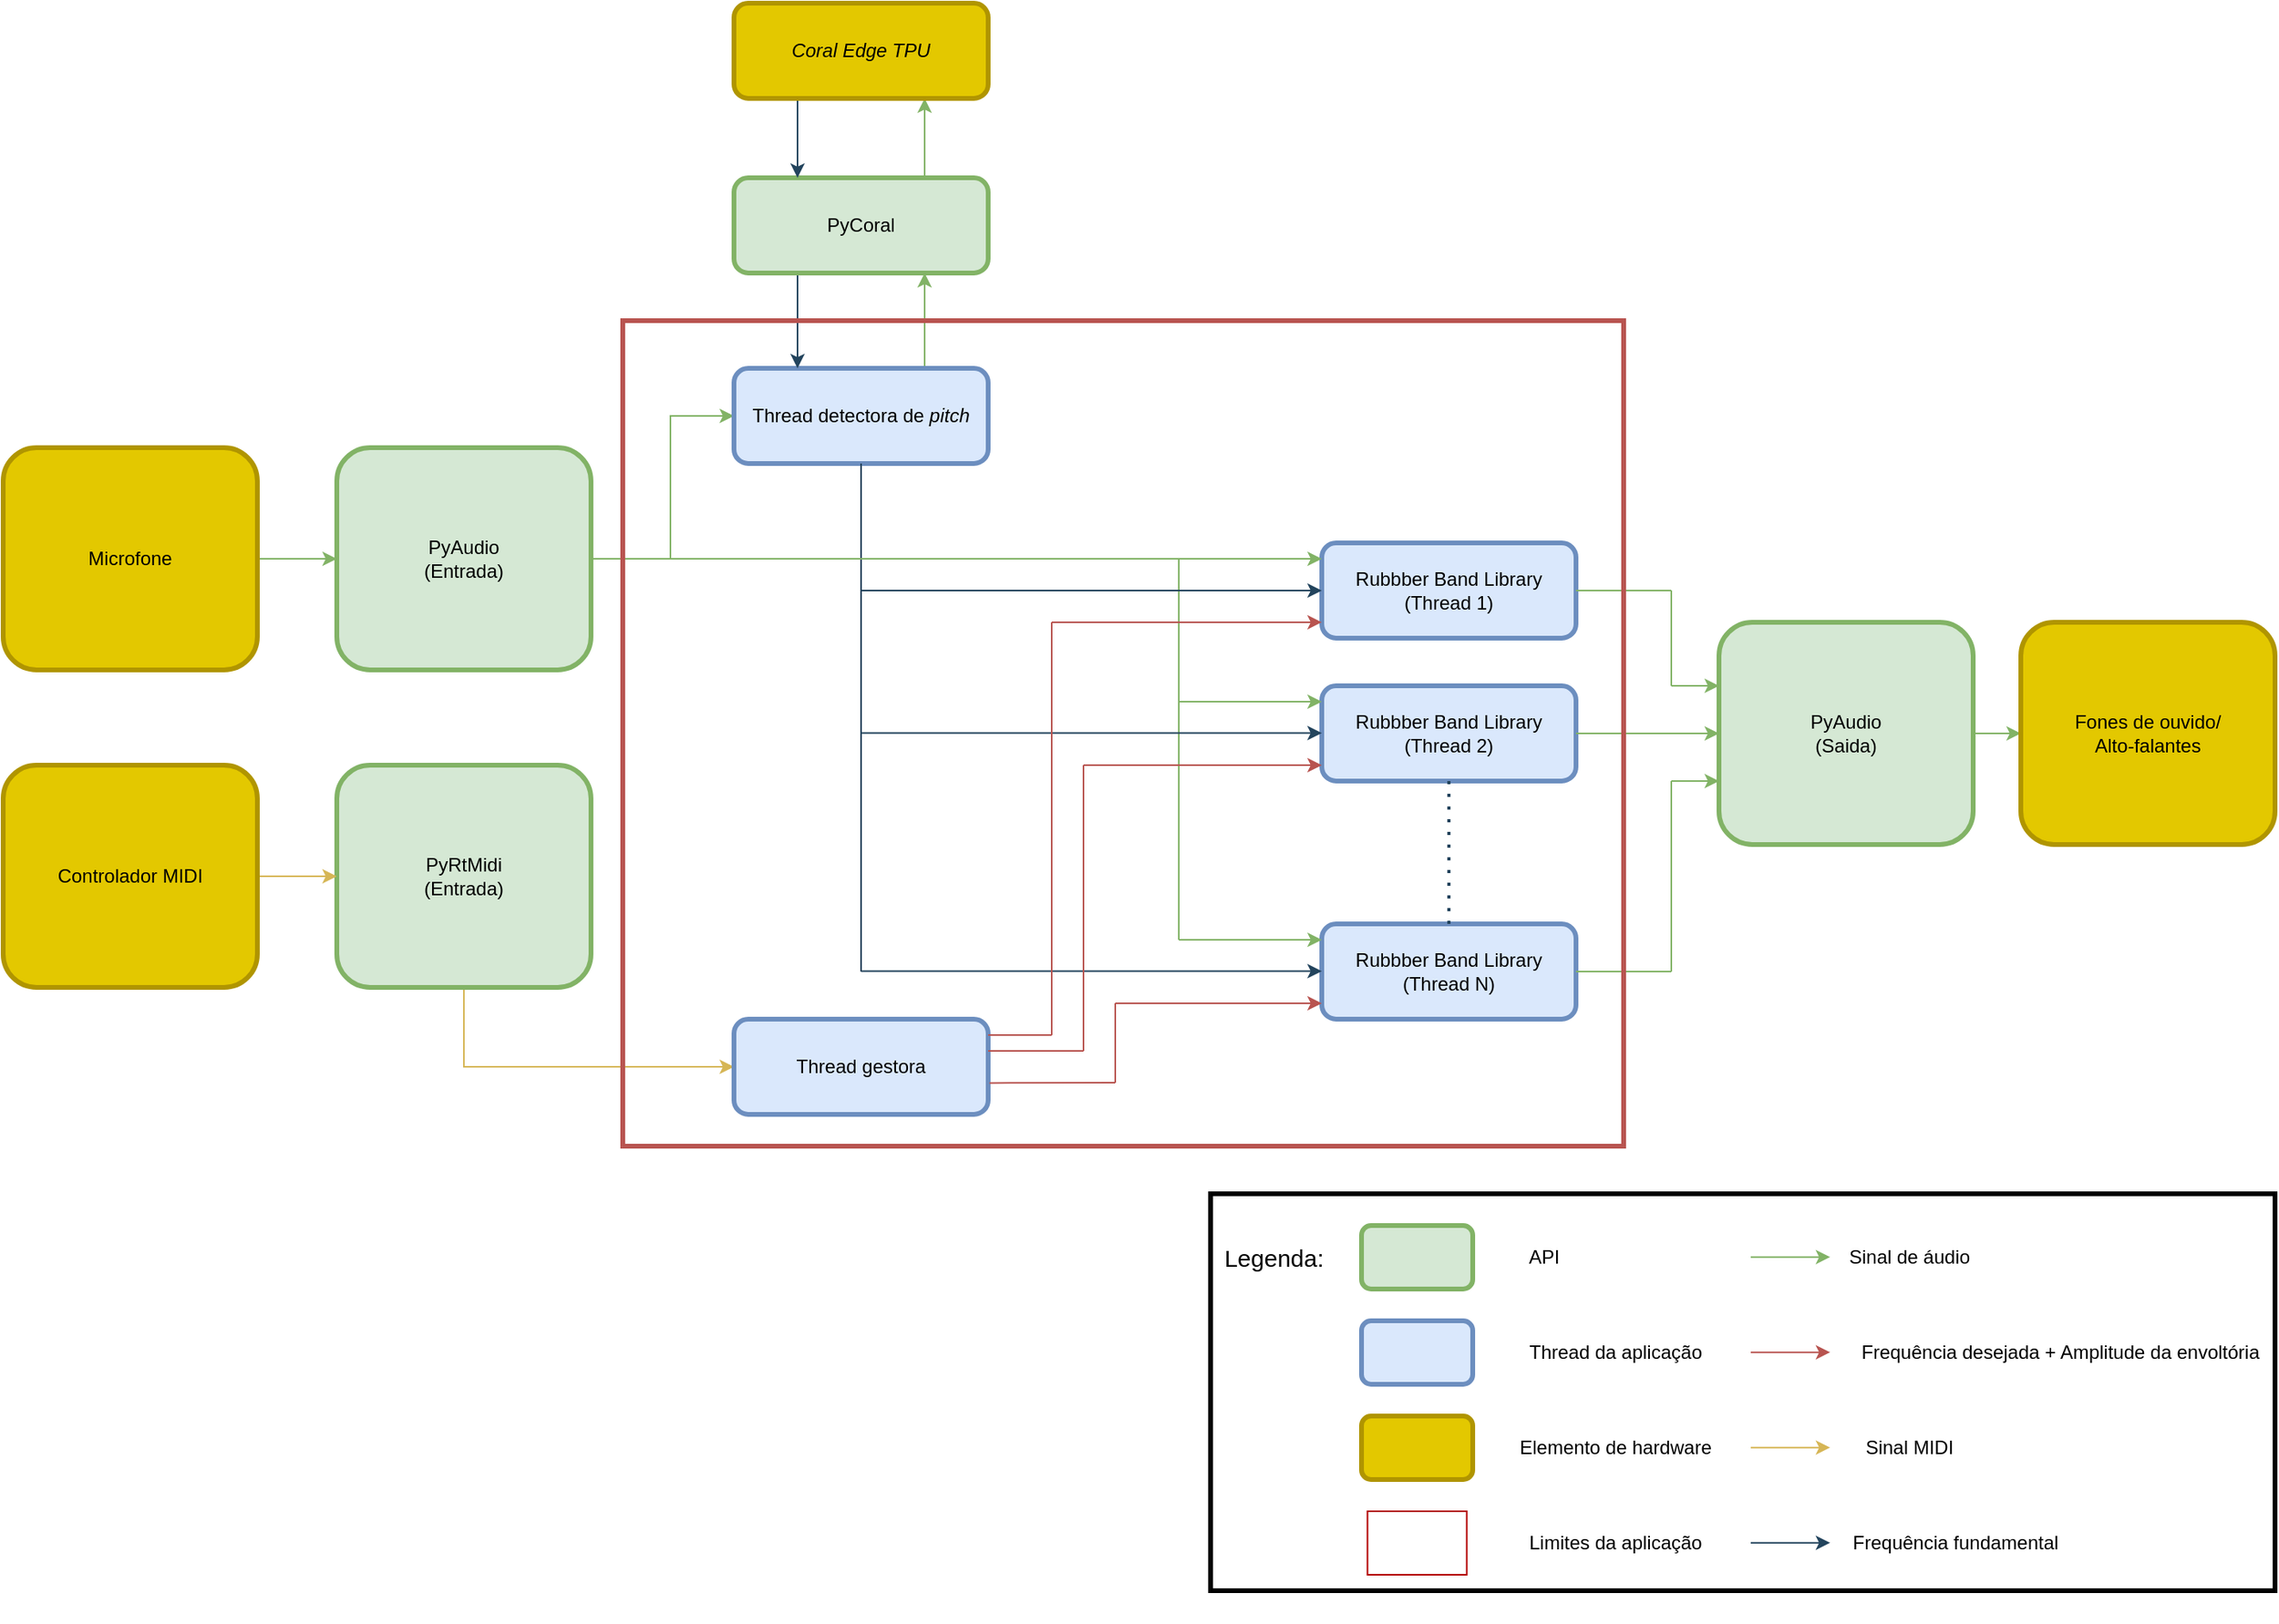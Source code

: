 <mxfile version="24.8.3">
  <diagram name="Página-1" id="xaCt6IvVhIgm9YUj7q6O">
    <mxGraphModel dx="2049" dy="2263" grid="1" gridSize="10" guides="1" tooltips="1" connect="1" arrows="1" fold="1" page="1" pageScale="1" pageWidth="827" pageHeight="1169" math="0" shadow="0">
      <root>
        <mxCell id="0" />
        <mxCell id="1" parent="0" />
        <mxCell id="W2NUbVuyAO9JIl5IL9B4-53" style="edgeStyle=orthogonalEdgeStyle;rounded=0;orthogonalLoop=1;jettySize=auto;html=1;entryX=0;entryY=0.5;entryDx=0;entryDy=0;strokeColor=#82b366;fillColor=#d5e8d4;" edge="1" parent="1" source="W2NUbVuyAO9JIl5IL9B4-1" target="W2NUbVuyAO9JIl5IL9B4-26">
          <mxGeometry relative="1" as="geometry">
            <Array as="points">
              <mxPoint x="580" y="80" />
              <mxPoint x="580" y="-10" />
            </Array>
          </mxGeometry>
        </mxCell>
        <mxCell id="W2NUbVuyAO9JIl5IL9B4-1" value="&lt;div&gt;&lt;font color=&quot;#000000&quot;&gt;PyAudio&lt;br&gt;&lt;/font&gt;&lt;/div&gt;&lt;div&gt;&lt;font color=&quot;#000000&quot;&gt;(Entrada)&lt;br&gt;&lt;/font&gt;&lt;/div&gt;" style="rounded=1;whiteSpace=wrap;html=1;strokeColor=#82b366;fillColor=#d5e8d4;strokeWidth=3;" vertex="1" parent="1">
          <mxGeometry x="370" y="10" width="160" height="140" as="geometry" />
        </mxCell>
        <mxCell id="W2NUbVuyAO9JIl5IL9B4-3" value="&lt;div&gt;&lt;font color=&quot;#000000&quot;&gt;Rubbber Band Library&lt;/font&gt;&lt;/div&gt;&lt;div&gt;&lt;font color=&quot;#000000&quot;&gt;(Thread 1)&lt;br&gt;&lt;/font&gt;&lt;/div&gt;" style="rounded=1;whiteSpace=wrap;html=1;strokeColor=#6c8ebf;fillColor=#dae8fc;strokeWidth=3;" vertex="1" parent="1">
          <mxGeometry x="990" y="70" width="160" height="60" as="geometry" />
        </mxCell>
        <mxCell id="W2NUbVuyAO9JIl5IL9B4-4" value="&lt;div&gt;&lt;font color=&quot;#000000&quot;&gt;Rubbber Band Library&lt;/font&gt;&lt;/div&gt;&lt;div&gt;&lt;font color=&quot;#000000&quot;&gt;(Thread 2)&lt;br&gt;&lt;/font&gt;&lt;/div&gt;" style="rounded=1;whiteSpace=wrap;html=1;strokeColor=#6c8ebf;fillColor=#dae8fc;strokeWidth=3;" vertex="1" parent="1">
          <mxGeometry x="990" y="160" width="160" height="60" as="geometry" />
        </mxCell>
        <mxCell id="W2NUbVuyAO9JIl5IL9B4-5" value="&lt;div&gt;&lt;font color=&quot;#000000&quot;&gt;Rubbber Band Library&lt;/font&gt;&lt;/div&gt;&lt;div&gt;&lt;font color=&quot;#000000&quot;&gt;(Thread N)&lt;br&gt;&lt;/font&gt;&lt;/div&gt;" style="rounded=1;whiteSpace=wrap;html=1;strokeColor=#6c8ebf;fillColor=#dae8fc;strokeWidth=3;" vertex="1" parent="1">
          <mxGeometry x="990" y="310" width="160" height="60" as="geometry" />
        </mxCell>
        <mxCell id="W2NUbVuyAO9JIl5IL9B4-6" value="" style="endArrow=none;dashed=1;html=1;dashPattern=1 3;strokeWidth=2;rounded=0;strokeColor=#23445D;entryX=0.5;entryY=1;entryDx=0;entryDy=0;exitX=0.5;exitY=0;exitDx=0;exitDy=0;" edge="1" parent="1" source="W2NUbVuyAO9JIl5IL9B4-5" target="W2NUbVuyAO9JIl5IL9B4-4">
          <mxGeometry width="50" height="50" relative="1" as="geometry">
            <mxPoint x="750" y="240" as="sourcePoint" />
            <mxPoint x="800" y="190" as="targetPoint" />
          </mxGeometry>
        </mxCell>
        <mxCell id="W2NUbVuyAO9JIl5IL9B4-8" value="" style="endArrow=classic;html=1;rounded=0;strokeColor=#82b366;entryX=0;entryY=0.5;entryDx=0;entryDy=0;fillColor=#d5e8d4;" edge="1" parent="1">
          <mxGeometry width="50" height="50" relative="1" as="geometry">
            <mxPoint x="900" y="170" as="sourcePoint" />
            <mxPoint x="990" y="170" as="targetPoint" />
          </mxGeometry>
        </mxCell>
        <mxCell id="W2NUbVuyAO9JIl5IL9B4-9" value="" style="endArrow=classic;html=1;rounded=0;strokeColor=#82b366;entryX=0;entryY=0.5;entryDx=0;entryDy=0;fillColor=#d5e8d4;" edge="1" parent="1">
          <mxGeometry width="50" height="50" relative="1" as="geometry">
            <mxPoint x="900" y="320" as="sourcePoint" />
            <mxPoint x="990" y="320" as="targetPoint" />
          </mxGeometry>
        </mxCell>
        <mxCell id="W2NUbVuyAO9JIl5IL9B4-10" value="" style="endArrow=none;html=1;rounded=0;strokeColor=#82b366;fillColor=#d5e8d4;" edge="1" parent="1">
          <mxGeometry width="50" height="50" relative="1" as="geometry">
            <mxPoint x="900" y="320" as="sourcePoint" />
            <mxPoint x="900" y="190" as="targetPoint" />
          </mxGeometry>
        </mxCell>
        <mxCell id="W2NUbVuyAO9JIl5IL9B4-11" value="" style="endArrow=classic;html=1;rounded=0;strokeColor=#82b366;entryX=0;entryY=0.5;entryDx=0;entryDy=0;fillColor=#d5e8d4;" edge="1" parent="1">
          <mxGeometry width="50" height="50" relative="1" as="geometry">
            <mxPoint x="900" y="80" as="sourcePoint" />
            <mxPoint x="990" y="80" as="targetPoint" />
          </mxGeometry>
        </mxCell>
        <mxCell id="W2NUbVuyAO9JIl5IL9B4-12" value="" style="endArrow=none;html=1;rounded=0;strokeColor=#82b366;fillColor=#d5e8d4;" edge="1" parent="1">
          <mxGeometry width="50" height="50" relative="1" as="geometry">
            <mxPoint x="900" y="190" as="sourcePoint" />
            <mxPoint x="900" y="80" as="targetPoint" />
          </mxGeometry>
        </mxCell>
        <mxCell id="W2NUbVuyAO9JIl5IL9B4-34" style="edgeStyle=orthogonalEdgeStyle;rounded=0;orthogonalLoop=1;jettySize=auto;html=1;entryX=0;entryY=0.5;entryDx=0;entryDy=0;strokeColor=#d6b656;fillColor=#fff2cc;" edge="1" parent="1" source="W2NUbVuyAO9JIl5IL9B4-13" target="W2NUbVuyAO9JIl5IL9B4-33">
          <mxGeometry relative="1" as="geometry">
            <Array as="points">
              <mxPoint x="450" y="400" />
            </Array>
          </mxGeometry>
        </mxCell>
        <mxCell id="W2NUbVuyAO9JIl5IL9B4-13" value="&lt;div&gt;&lt;font color=&quot;#000000&quot;&gt;PyRtMidi&lt;br&gt;&lt;/font&gt;&lt;/div&gt;&lt;div&gt;&lt;font color=&quot;#000000&quot;&gt;(Entrada)&lt;br&gt;&lt;/font&gt;&lt;/div&gt;" style="rounded=1;whiteSpace=wrap;html=1;strokeColor=#82b366;fillColor=#d5e8d4;strokeWidth=3;" vertex="1" parent="1">
          <mxGeometry x="370" y="210" width="160" height="140" as="geometry" />
        </mxCell>
        <mxCell id="W2NUbVuyAO9JIl5IL9B4-68" style="edgeStyle=orthogonalEdgeStyle;rounded=0;orthogonalLoop=1;jettySize=auto;html=1;entryX=0;entryY=0.5;entryDx=0;entryDy=0;strokeColor=#82b366;fillColor=#d5e8d4;" edge="1" parent="1" source="W2NUbVuyAO9JIl5IL9B4-14" target="W2NUbVuyAO9JIl5IL9B4-67">
          <mxGeometry relative="1" as="geometry" />
        </mxCell>
        <mxCell id="W2NUbVuyAO9JIl5IL9B4-14" value="&lt;div&gt;&lt;font color=&quot;#000000&quot;&gt;PyAudio&lt;br&gt;&lt;/font&gt;&lt;/div&gt;&lt;div&gt;&lt;font color=&quot;#000000&quot;&gt;(Saida)&lt;br&gt;&lt;/font&gt;&lt;/div&gt;" style="rounded=1;whiteSpace=wrap;html=1;strokeColor=#82b366;fillColor=#d5e8d4;strokeWidth=3;" vertex="1" parent="1">
          <mxGeometry x="1240" y="120" width="160" height="140" as="geometry" />
        </mxCell>
        <mxCell id="W2NUbVuyAO9JIl5IL9B4-15" value="" style="endArrow=classic;html=1;rounded=0;strokeColor=#82b366;entryX=0;entryY=0.5;entryDx=0;entryDy=0;exitX=1;exitY=0.5;exitDx=0;exitDy=0;fillColor=#d5e8d4;" edge="1" parent="1" source="W2NUbVuyAO9JIl5IL9B4-4" target="W2NUbVuyAO9JIl5IL9B4-14">
          <mxGeometry width="50" height="50" relative="1" as="geometry">
            <mxPoint x="1000" y="200" as="sourcePoint" />
            <mxPoint x="1050" y="150" as="targetPoint" />
          </mxGeometry>
        </mxCell>
        <mxCell id="W2NUbVuyAO9JIl5IL9B4-16" value="" style="endArrow=none;html=1;rounded=0;strokeColor=#82b366;entryX=1;entryY=0.5;entryDx=0;entryDy=0;fillColor=#d5e8d4;" edge="1" parent="1" target="W2NUbVuyAO9JIl5IL9B4-3">
          <mxGeometry width="50" height="50" relative="1" as="geometry">
            <mxPoint x="1210" y="100" as="sourcePoint" />
            <mxPoint x="1050" y="150" as="targetPoint" />
          </mxGeometry>
        </mxCell>
        <mxCell id="W2NUbVuyAO9JIl5IL9B4-20" value="" style="endArrow=classic;html=1;rounded=0;strokeColor=#82b366;fillColor=#d5e8d4;" edge="1" parent="1">
          <mxGeometry width="50" height="50" relative="1" as="geometry">
            <mxPoint x="1210" y="160" as="sourcePoint" />
            <mxPoint x="1240" y="160" as="targetPoint" />
            <Array as="points" />
          </mxGeometry>
        </mxCell>
        <mxCell id="W2NUbVuyAO9JIl5IL9B4-21" value="" style="endArrow=none;html=1;rounded=0;strokeColor=#82b366;fillColor=#d5e8d4;" edge="1" parent="1">
          <mxGeometry width="50" height="50" relative="1" as="geometry">
            <mxPoint x="1210" y="160" as="sourcePoint" />
            <mxPoint x="1210" y="100" as="targetPoint" />
          </mxGeometry>
        </mxCell>
        <mxCell id="W2NUbVuyAO9JIl5IL9B4-22" value="" style="endArrow=none;html=1;rounded=0;strokeColor=#82b366;exitX=1;exitY=0.5;exitDx=0;exitDy=0;fillColor=#d5e8d4;" edge="1" parent="1" source="W2NUbVuyAO9JIl5IL9B4-5">
          <mxGeometry width="50" height="50" relative="1" as="geometry">
            <mxPoint x="1150" y="210" as="sourcePoint" />
            <mxPoint x="1210" y="340" as="targetPoint" />
          </mxGeometry>
        </mxCell>
        <mxCell id="W2NUbVuyAO9JIl5IL9B4-24" value="" style="endArrow=none;html=1;rounded=0;strokeColor=#82b366;fillColor=#d5e8d4;" edge="1" parent="1">
          <mxGeometry width="50" height="50" relative="1" as="geometry">
            <mxPoint x="1210" y="340" as="sourcePoint" />
            <mxPoint x="1210" y="220" as="targetPoint" />
          </mxGeometry>
        </mxCell>
        <mxCell id="W2NUbVuyAO9JIl5IL9B4-52" style="edgeStyle=orthogonalEdgeStyle;rounded=0;orthogonalLoop=1;jettySize=auto;html=1;exitX=0.75;exitY=0;exitDx=0;exitDy=0;entryX=0.75;entryY=1;entryDx=0;entryDy=0;strokeColor=#82b366;fillColor=#d5e8d4;" edge="1" parent="1" source="W2NUbVuyAO9JIl5IL9B4-26" target="W2NUbVuyAO9JIl5IL9B4-47">
          <mxGeometry relative="1" as="geometry" />
        </mxCell>
        <mxCell id="W2NUbVuyAO9JIl5IL9B4-26" value="&lt;font color=&quot;#000000&quot;&gt;Thread detectora de &lt;i&gt;pitch&lt;br&gt;&lt;/i&gt;&lt;/font&gt;" style="rounded=1;whiteSpace=wrap;html=1;strokeColor=#6c8ebf;fillColor=#dae8fc;strokeWidth=3;" vertex="1" parent="1">
          <mxGeometry x="620" y="-40" width="160" height="60" as="geometry" />
        </mxCell>
        <mxCell id="W2NUbVuyAO9JIl5IL9B4-27" value="" style="endArrow=classic;html=1;rounded=0;strokeColor=#23445D;entryX=0;entryY=0.5;entryDx=0;entryDy=0;" edge="1" parent="1" target="W2NUbVuyAO9JIl5IL9B4-3">
          <mxGeometry width="50" height="50" relative="1" as="geometry">
            <mxPoint x="700" y="100" as="sourcePoint" />
            <mxPoint x="840" y="180" as="targetPoint" />
          </mxGeometry>
        </mxCell>
        <mxCell id="W2NUbVuyAO9JIl5IL9B4-28" value="" style="endArrow=none;html=1;rounded=0;strokeColor=#23445D;entryX=0.5;entryY=1;entryDx=0;entryDy=0;" edge="1" parent="1" target="W2NUbVuyAO9JIl5IL9B4-26">
          <mxGeometry width="50" height="50" relative="1" as="geometry">
            <mxPoint x="700" y="100" as="sourcePoint" />
            <mxPoint x="826" y="180" as="targetPoint" />
          </mxGeometry>
        </mxCell>
        <mxCell id="W2NUbVuyAO9JIl5IL9B4-30" value="" style="endArrow=classic;html=1;rounded=0;strokeColor=#23445D;entryX=0;entryY=0.5;entryDx=0;entryDy=0;" edge="1" parent="1">
          <mxGeometry width="50" height="50" relative="1" as="geometry">
            <mxPoint x="700" y="189.76" as="sourcePoint" />
            <mxPoint x="990" y="189.76" as="targetPoint" />
          </mxGeometry>
        </mxCell>
        <mxCell id="W2NUbVuyAO9JIl5IL9B4-31" value="" style="endArrow=classic;html=1;rounded=0;strokeColor=#23445D;entryX=0;entryY=0.5;entryDx=0;entryDy=0;" edge="1" parent="1">
          <mxGeometry width="50" height="50" relative="1" as="geometry">
            <mxPoint x="700" y="339.76" as="sourcePoint" />
            <mxPoint x="990" y="339.76" as="targetPoint" />
          </mxGeometry>
        </mxCell>
        <mxCell id="W2NUbVuyAO9JIl5IL9B4-32" value="" style="endArrow=none;html=1;rounded=0;strokeColor=#23445D;" edge="1" parent="1">
          <mxGeometry width="50" height="50" relative="1" as="geometry">
            <mxPoint x="700" y="340" as="sourcePoint" />
            <mxPoint x="700" y="100" as="targetPoint" />
          </mxGeometry>
        </mxCell>
        <mxCell id="W2NUbVuyAO9JIl5IL9B4-33" value="&lt;font color=&quot;#000000&quot;&gt;Thread gestora&lt;/font&gt;" style="rounded=1;whiteSpace=wrap;html=1;strokeColor=#6c8ebf;fillColor=#dae8fc;strokeWidth=3;" vertex="1" parent="1">
          <mxGeometry x="620" y="370" width="160" height="60" as="geometry" />
        </mxCell>
        <mxCell id="W2NUbVuyAO9JIl5IL9B4-37" value="" style="endArrow=classic;html=1;rounded=0;strokeColor=#b85450;entryX=0;entryY=0.833;entryDx=0;entryDy=0;entryPerimeter=0;fillColor=#f8cecc;" edge="1" parent="1" target="W2NUbVuyAO9JIl5IL9B4-3">
          <mxGeometry width="50" height="50" relative="1" as="geometry">
            <mxPoint x="820" y="120" as="sourcePoint" />
            <mxPoint x="870" y="130" as="targetPoint" />
          </mxGeometry>
        </mxCell>
        <mxCell id="W2NUbVuyAO9JIl5IL9B4-38" value="" style="endArrow=none;html=1;rounded=0;strokeColor=#b85450;fillColor=#f8cecc;" edge="1" parent="1">
          <mxGeometry width="50" height="50" relative="1" as="geometry">
            <mxPoint x="820" y="380" as="sourcePoint" />
            <mxPoint x="820" y="120" as="targetPoint" />
          </mxGeometry>
        </mxCell>
        <mxCell id="W2NUbVuyAO9JIl5IL9B4-39" value="" style="endArrow=classic;html=1;rounded=0;strokeColor=#b85450;entryX=0;entryY=0.833;entryDx=0;entryDy=0;entryPerimeter=0;fillColor=#f8cecc;" edge="1" parent="1">
          <mxGeometry width="50" height="50" relative="1" as="geometry">
            <mxPoint x="840" y="210" as="sourcePoint" />
            <mxPoint x="990" y="210" as="targetPoint" />
          </mxGeometry>
        </mxCell>
        <mxCell id="W2NUbVuyAO9JIl5IL9B4-40" value="" style="endArrow=classic;html=1;rounded=0;strokeColor=#b85450;entryX=0;entryY=0.833;entryDx=0;entryDy=0;entryPerimeter=0;fillColor=#f8cecc;" edge="1" parent="1">
          <mxGeometry width="50" height="50" relative="1" as="geometry">
            <mxPoint x="860" y="360" as="sourcePoint" />
            <mxPoint x="990" y="360" as="targetPoint" />
          </mxGeometry>
        </mxCell>
        <mxCell id="W2NUbVuyAO9JIl5IL9B4-41" value="" style="endArrow=none;html=1;rounded=0;strokeColor=#b85450;fillColor=#f8cecc;" edge="1" parent="1">
          <mxGeometry width="50" height="50" relative="1" as="geometry">
            <mxPoint x="840" y="390" as="sourcePoint" />
            <mxPoint x="840" y="210" as="targetPoint" />
          </mxGeometry>
        </mxCell>
        <mxCell id="W2NUbVuyAO9JIl5IL9B4-42" value="" style="endArrow=none;html=1;rounded=0;strokeColor=#b85450;fillColor=#f8cecc;" edge="1" parent="1">
          <mxGeometry width="50" height="50" relative="1" as="geometry">
            <mxPoint x="860" y="410" as="sourcePoint" />
            <mxPoint x="860" y="360" as="targetPoint" />
          </mxGeometry>
        </mxCell>
        <mxCell id="W2NUbVuyAO9JIl5IL9B4-43" value="" style="endArrow=none;html=1;rounded=0;strokeColor=#b85450;entryX=1;entryY=0.167;entryDx=0;entryDy=0;entryPerimeter=0;fillColor=#f8cecc;" edge="1" parent="1" target="W2NUbVuyAO9JIl5IL9B4-33">
          <mxGeometry width="50" height="50" relative="1" as="geometry">
            <mxPoint x="820" y="380" as="sourcePoint" />
            <mxPoint x="880" y="270" as="targetPoint" />
          </mxGeometry>
        </mxCell>
        <mxCell id="W2NUbVuyAO9JIl5IL9B4-50" style="edgeStyle=orthogonalEdgeStyle;rounded=0;orthogonalLoop=1;jettySize=auto;html=1;exitX=0.75;exitY=0;exitDx=0;exitDy=0;entryX=0.75;entryY=1;entryDx=0;entryDy=0;strokeColor=#82b366;fillColor=#d5e8d4;" edge="1" parent="1" source="W2NUbVuyAO9JIl5IL9B4-47" target="W2NUbVuyAO9JIl5IL9B4-48">
          <mxGeometry relative="1" as="geometry" />
        </mxCell>
        <mxCell id="W2NUbVuyAO9JIl5IL9B4-51" style="edgeStyle=orthogonalEdgeStyle;rounded=0;orthogonalLoop=1;jettySize=auto;html=1;exitX=0.25;exitY=1;exitDx=0;exitDy=0;entryX=0.25;entryY=0;entryDx=0;entryDy=0;strokeColor=#23445D;" edge="1" parent="1" source="W2NUbVuyAO9JIl5IL9B4-47" target="W2NUbVuyAO9JIl5IL9B4-26">
          <mxGeometry relative="1" as="geometry" />
        </mxCell>
        <mxCell id="W2NUbVuyAO9JIl5IL9B4-47" value="&lt;font color=&quot;#000000&quot;&gt;PyCoral&lt;/font&gt;" style="rounded=1;whiteSpace=wrap;html=1;strokeColor=#82b366;fillColor=#d5e8d4;strokeWidth=3;" vertex="1" parent="1">
          <mxGeometry x="620" y="-160" width="160" height="60" as="geometry" />
        </mxCell>
        <mxCell id="W2NUbVuyAO9JIl5IL9B4-49" style="edgeStyle=orthogonalEdgeStyle;rounded=0;orthogonalLoop=1;jettySize=auto;html=1;exitX=0.25;exitY=1;exitDx=0;exitDy=0;entryX=0.25;entryY=0;entryDx=0;entryDy=0;strokeColor=#23445D;" edge="1" parent="1" source="W2NUbVuyAO9JIl5IL9B4-48" target="W2NUbVuyAO9JIl5IL9B4-47">
          <mxGeometry relative="1" as="geometry" />
        </mxCell>
        <mxCell id="W2NUbVuyAO9JIl5IL9B4-48" value="&lt;font color=&quot;#000000&quot;&gt;&lt;i&gt;Coral Edge TPU&lt;/i&gt;&lt;/font&gt;" style="rounded=1;whiteSpace=wrap;html=1;strokeColor=#B09500;fontColor=#000000;fillColor=#e3c800;strokeWidth=3;" vertex="1" parent="1">
          <mxGeometry x="620" y="-270" width="160" height="60" as="geometry" />
        </mxCell>
        <mxCell id="W2NUbVuyAO9JIl5IL9B4-54" value="" style="endArrow=none;html=1;rounded=0;strokeColor=#82b366;fillColor=#d5e8d4;" edge="1" parent="1">
          <mxGeometry width="50" height="50" relative="1" as="geometry">
            <mxPoint x="580" y="80" as="sourcePoint" />
            <mxPoint x="900" y="80" as="targetPoint" />
          </mxGeometry>
        </mxCell>
        <mxCell id="W2NUbVuyAO9JIl5IL9B4-56" value="" style="endArrow=none;html=1;rounded=0;strokeColor=#b85450;exitX=1;exitY=0.333;exitDx=0;exitDy=0;exitPerimeter=0;fillColor=#f8cecc;" edge="1" parent="1" source="W2NUbVuyAO9JIl5IL9B4-33">
          <mxGeometry width="50" height="50" relative="1" as="geometry">
            <mxPoint x="810" y="400" as="sourcePoint" />
            <mxPoint x="840" y="390" as="targetPoint" />
          </mxGeometry>
        </mxCell>
        <mxCell id="W2NUbVuyAO9JIl5IL9B4-57" value="" style="endArrow=none;html=1;rounded=0;strokeColor=#b85450;exitX=1.005;exitY=0.67;exitDx=0;exitDy=0;exitPerimeter=0;fillColor=#f8cecc;" edge="1" parent="1" source="W2NUbVuyAO9JIl5IL9B4-33">
          <mxGeometry width="50" height="50" relative="1" as="geometry">
            <mxPoint x="810" y="400" as="sourcePoint" />
            <mxPoint x="860" y="410" as="targetPoint" />
          </mxGeometry>
        </mxCell>
        <mxCell id="W2NUbVuyAO9JIl5IL9B4-60" value="" style="rounded=0;whiteSpace=wrap;html=1;strokeColor=#b85450;fillColor=none;strokeWidth=3;movable=1;resizable=1;rotatable=1;deletable=1;editable=1;locked=0;connectable=1;" vertex="1" parent="1">
          <mxGeometry x="550" y="-70" width="630" height="520" as="geometry" />
        </mxCell>
        <mxCell id="W2NUbVuyAO9JIl5IL9B4-61" value="" style="endArrow=classic;html=1;rounded=0;strokeColor=#82b366;fillColor=#d5e8d4;" edge="1" parent="1">
          <mxGeometry width="50" height="50" relative="1" as="geometry">
            <mxPoint x="1210" y="220" as="sourcePoint" />
            <mxPoint x="1240" y="220" as="targetPoint" />
            <Array as="points" />
          </mxGeometry>
        </mxCell>
        <mxCell id="W2NUbVuyAO9JIl5IL9B4-64" style="edgeStyle=orthogonalEdgeStyle;rounded=0;orthogonalLoop=1;jettySize=auto;html=1;entryX=0;entryY=0.5;entryDx=0;entryDy=0;strokeColor=#82b366;fillColor=#d5e8d4;" edge="1" parent="1" source="W2NUbVuyAO9JIl5IL9B4-63" target="W2NUbVuyAO9JIl5IL9B4-1">
          <mxGeometry relative="1" as="geometry" />
        </mxCell>
        <mxCell id="W2NUbVuyAO9JIl5IL9B4-63" value="&lt;font color=&quot;#000000&quot;&gt;Microfone&lt;/font&gt;" style="rounded=1;whiteSpace=wrap;html=1;strokeColor=#B09500;fontColor=#000000;fillColor=#e3c800;strokeWidth=3;" vertex="1" parent="1">
          <mxGeometry x="160" y="10" width="160" height="140" as="geometry" />
        </mxCell>
        <mxCell id="W2NUbVuyAO9JIl5IL9B4-66" style="edgeStyle=orthogonalEdgeStyle;rounded=0;orthogonalLoop=1;jettySize=auto;html=1;entryX=0;entryY=0.5;entryDx=0;entryDy=0;strokeColor=#d6b656;fillColor=#fff2cc;" edge="1" parent="1" source="W2NUbVuyAO9JIl5IL9B4-65" target="W2NUbVuyAO9JIl5IL9B4-13">
          <mxGeometry relative="1" as="geometry" />
        </mxCell>
        <mxCell id="W2NUbVuyAO9JIl5IL9B4-65" value="&lt;font color=&quot;#000000&quot;&gt;Controlador MIDI&lt;br&gt;&lt;/font&gt;" style="rounded=1;whiteSpace=wrap;html=1;strokeColor=#B09500;fontColor=#000000;fillColor=#e3c800;strokeWidth=3;" vertex="1" parent="1">
          <mxGeometry x="160" y="210" width="160" height="140" as="geometry" />
        </mxCell>
        <mxCell id="W2NUbVuyAO9JIl5IL9B4-67" value="&lt;div&gt;&lt;font color=&quot;#000000&quot;&gt;Fones de ouvido/&lt;/font&gt;&lt;/div&gt;&lt;div&gt;&lt;font color=&quot;#000000&quot;&gt;Alto-falantes&lt;/font&gt;&lt;/div&gt;" style="rounded=1;whiteSpace=wrap;html=1;strokeColor=#B09500;fontColor=#000000;fillColor=#e3c800;strokeWidth=3;" vertex="1" parent="1">
          <mxGeometry x="1430" y="120" width="160" height="140" as="geometry" />
        </mxCell>
        <mxCell id="W2NUbVuyAO9JIl5IL9B4-71" value="&lt;font style=&quot;font-size: 15px;&quot; color=&quot;#000000&quot;&gt;Legenda:&lt;/font&gt;" style="rounded=0;whiteSpace=wrap;html=1;strokeColor=#FFFFFF;fontColor=#FFFFFF;fillColor=none;" vertex="1" parent="1">
          <mxGeometry x="900" y="490" width="120" height="60" as="geometry" />
        </mxCell>
        <mxCell id="W2NUbVuyAO9JIl5IL9B4-72" value="" style="rounded=1;whiteSpace=wrap;html=1;strokeColor=#82b366;fillColor=#d5e8d4;strokeWidth=3;" vertex="1" parent="1">
          <mxGeometry x="1015" y="500" width="70" height="40" as="geometry" />
        </mxCell>
        <mxCell id="W2NUbVuyAO9JIl5IL9B4-73" value="" style="rounded=1;whiteSpace=wrap;html=1;strokeColor=#6c8ebf;fillColor=#dae8fc;strokeWidth=3;" vertex="1" parent="1">
          <mxGeometry x="1015" y="560" width="70" height="40" as="geometry" />
        </mxCell>
        <mxCell id="W2NUbVuyAO9JIl5IL9B4-74" value="" style="rounded=1;whiteSpace=wrap;html=1;strokeColor=#B09500;fillColor=#e3c800;strokeWidth=3;fontColor=#000000;" vertex="1" parent="1">
          <mxGeometry x="1015" y="620" width="70" height="40" as="geometry" />
        </mxCell>
        <mxCell id="W2NUbVuyAO9JIl5IL9B4-75" value="" style="rounded=0;whiteSpace=wrap;html=1;strokeColor=#B20000;fillColor=none;fontColor=#ffffff;" vertex="1" parent="1">
          <mxGeometry x="1018.75" y="680" width="62.5" height="40" as="geometry" />
        </mxCell>
        <mxCell id="W2NUbVuyAO9JIl5IL9B4-76" value="Text" style="text;html=1;align=center;verticalAlign=middle;whiteSpace=wrap;rounded=0;fontColor=#FFFFFF;" vertex="1" parent="1">
          <mxGeometry x="950" y="720" width="60" height="30" as="geometry" />
        </mxCell>
        <mxCell id="W2NUbVuyAO9JIl5IL9B4-77" value="&lt;font color=&quot;#000000&quot;&gt;API&lt;/font&gt;" style="text;html=1;align=center;verticalAlign=middle;whiteSpace=wrap;rounded=0;fontColor=#FFFFFF;" vertex="1" parent="1">
          <mxGeometry x="1100" y="505" width="60" height="30" as="geometry" />
        </mxCell>
        <mxCell id="W2NUbVuyAO9JIl5IL9B4-78" value="&lt;font color=&quot;#000000&quot;&gt;Thread da aplicação&lt;br&gt;&lt;/font&gt;" style="text;html=1;align=center;verticalAlign=middle;whiteSpace=wrap;rounded=0;fontColor=#FFFFFF;" vertex="1" parent="1">
          <mxGeometry x="1110" y="565" width="130" height="30" as="geometry" />
        </mxCell>
        <mxCell id="W2NUbVuyAO9JIl5IL9B4-80" value="&lt;font color=&quot;#000000&quot;&gt;Elemento de hardware&lt;br&gt;&lt;/font&gt;" style="text;html=1;align=center;verticalAlign=middle;whiteSpace=wrap;rounded=0;fontColor=#FFFFFF;" vertex="1" parent="1">
          <mxGeometry x="1110" y="625" width="130" height="30" as="geometry" />
        </mxCell>
        <mxCell id="W2NUbVuyAO9JIl5IL9B4-81" value="&lt;font color=&quot;#000000&quot;&gt;Limites da aplicação&lt;br&gt;&lt;/font&gt;" style="text;html=1;align=center;verticalAlign=middle;whiteSpace=wrap;rounded=0;fontColor=#FFFFFF;" vertex="1" parent="1">
          <mxGeometry x="1110" y="692.5" width="130" height="15" as="geometry" />
        </mxCell>
        <mxCell id="W2NUbVuyAO9JIl5IL9B4-83" style="edgeStyle=orthogonalEdgeStyle;rounded=0;orthogonalLoop=1;jettySize=auto;html=1;entryX=0;entryY=0.5;entryDx=0;entryDy=0;strokeColor=#82b366;fillColor=#d5e8d4;" edge="1" parent="1">
          <mxGeometry relative="1" as="geometry">
            <mxPoint x="1260" y="519.84" as="sourcePoint" />
            <mxPoint x="1310" y="519.84" as="targetPoint" />
          </mxGeometry>
        </mxCell>
        <mxCell id="W2NUbVuyAO9JIl5IL9B4-84" style="edgeStyle=orthogonalEdgeStyle;rounded=0;orthogonalLoop=1;jettySize=auto;html=1;entryX=0;entryY=0.5;entryDx=0;entryDy=0;strokeColor=#b85450;fillColor=#f8cecc;" edge="1" parent="1">
          <mxGeometry relative="1" as="geometry">
            <mxPoint x="1260" y="579.83" as="sourcePoint" />
            <mxPoint x="1310" y="579.83" as="targetPoint" />
          </mxGeometry>
        </mxCell>
        <mxCell id="W2NUbVuyAO9JIl5IL9B4-85" style="edgeStyle=orthogonalEdgeStyle;rounded=0;orthogonalLoop=1;jettySize=auto;html=1;entryX=0;entryY=0.5;entryDx=0;entryDy=0;strokeColor=#d6b656;fillColor=#fff2cc;" edge="1" parent="1">
          <mxGeometry relative="1" as="geometry">
            <mxPoint x="1260" y="639.83" as="sourcePoint" />
            <mxPoint x="1310" y="639.83" as="targetPoint" />
          </mxGeometry>
        </mxCell>
        <mxCell id="W2NUbVuyAO9JIl5IL9B4-86" style="edgeStyle=orthogonalEdgeStyle;rounded=0;orthogonalLoop=1;jettySize=auto;html=1;entryX=0;entryY=0.5;entryDx=0;entryDy=0;strokeColor=#23445d;fillColor=#bac8d3;" edge="1" parent="1">
          <mxGeometry relative="1" as="geometry">
            <mxPoint x="1260" y="699.85" as="sourcePoint" />
            <mxPoint x="1310" y="699.85" as="targetPoint" />
          </mxGeometry>
        </mxCell>
        <mxCell id="W2NUbVuyAO9JIl5IL9B4-87" value="&lt;font color=&quot;#000000&quot;&gt;Sinal de áudio&lt;br&gt;&lt;/font&gt;" style="text;html=1;align=center;verticalAlign=middle;whiteSpace=wrap;rounded=0;fontColor=#FFFFFF;" vertex="1" parent="1">
          <mxGeometry x="1320" y="505" width="80" height="30" as="geometry" />
        </mxCell>
        <mxCell id="W2NUbVuyAO9JIl5IL9B4-88" value="&lt;font color=&quot;#000000&quot;&gt;Frequência desejada + Amplitude da envoltória&lt;br&gt;&lt;/font&gt;" style="text;html=1;align=center;verticalAlign=middle;whiteSpace=wrap;rounded=0;fontColor=#FFFFFF;" vertex="1" parent="1">
          <mxGeometry x="1320" y="565" width="270" height="30" as="geometry" />
        </mxCell>
        <mxCell id="W2NUbVuyAO9JIl5IL9B4-89" value="&lt;font color=&quot;#000000&quot;&gt;Sinal MIDI&lt;br&gt;&lt;/font&gt;" style="text;html=1;align=center;verticalAlign=middle;whiteSpace=wrap;rounded=0;fontColor=#FFFFFF;" vertex="1" parent="1">
          <mxGeometry x="1255" y="625" width="210" height="30" as="geometry" />
        </mxCell>
        <mxCell id="W2NUbVuyAO9JIl5IL9B4-91" value="&lt;font color=&quot;#000000&quot;&gt;Frequência fundamental&lt;br&gt;&lt;/font&gt;" style="text;html=1;align=center;verticalAlign=middle;whiteSpace=wrap;rounded=0;fontColor=#FFFFFF;" vertex="1" parent="1">
          <mxGeometry x="1284" y="685" width="210" height="30" as="geometry" />
        </mxCell>
        <mxCell id="W2NUbVuyAO9JIl5IL9B4-92" value="" style="rounded=0;whiteSpace=wrap;html=1;strokeColor=#000000;fontColor=#FFFFFF;fillColor=none;strokeWidth=3;" vertex="1" parent="1">
          <mxGeometry x="920" y="480" width="670" height="250" as="geometry" />
        </mxCell>
      </root>
    </mxGraphModel>
  </diagram>
</mxfile>
